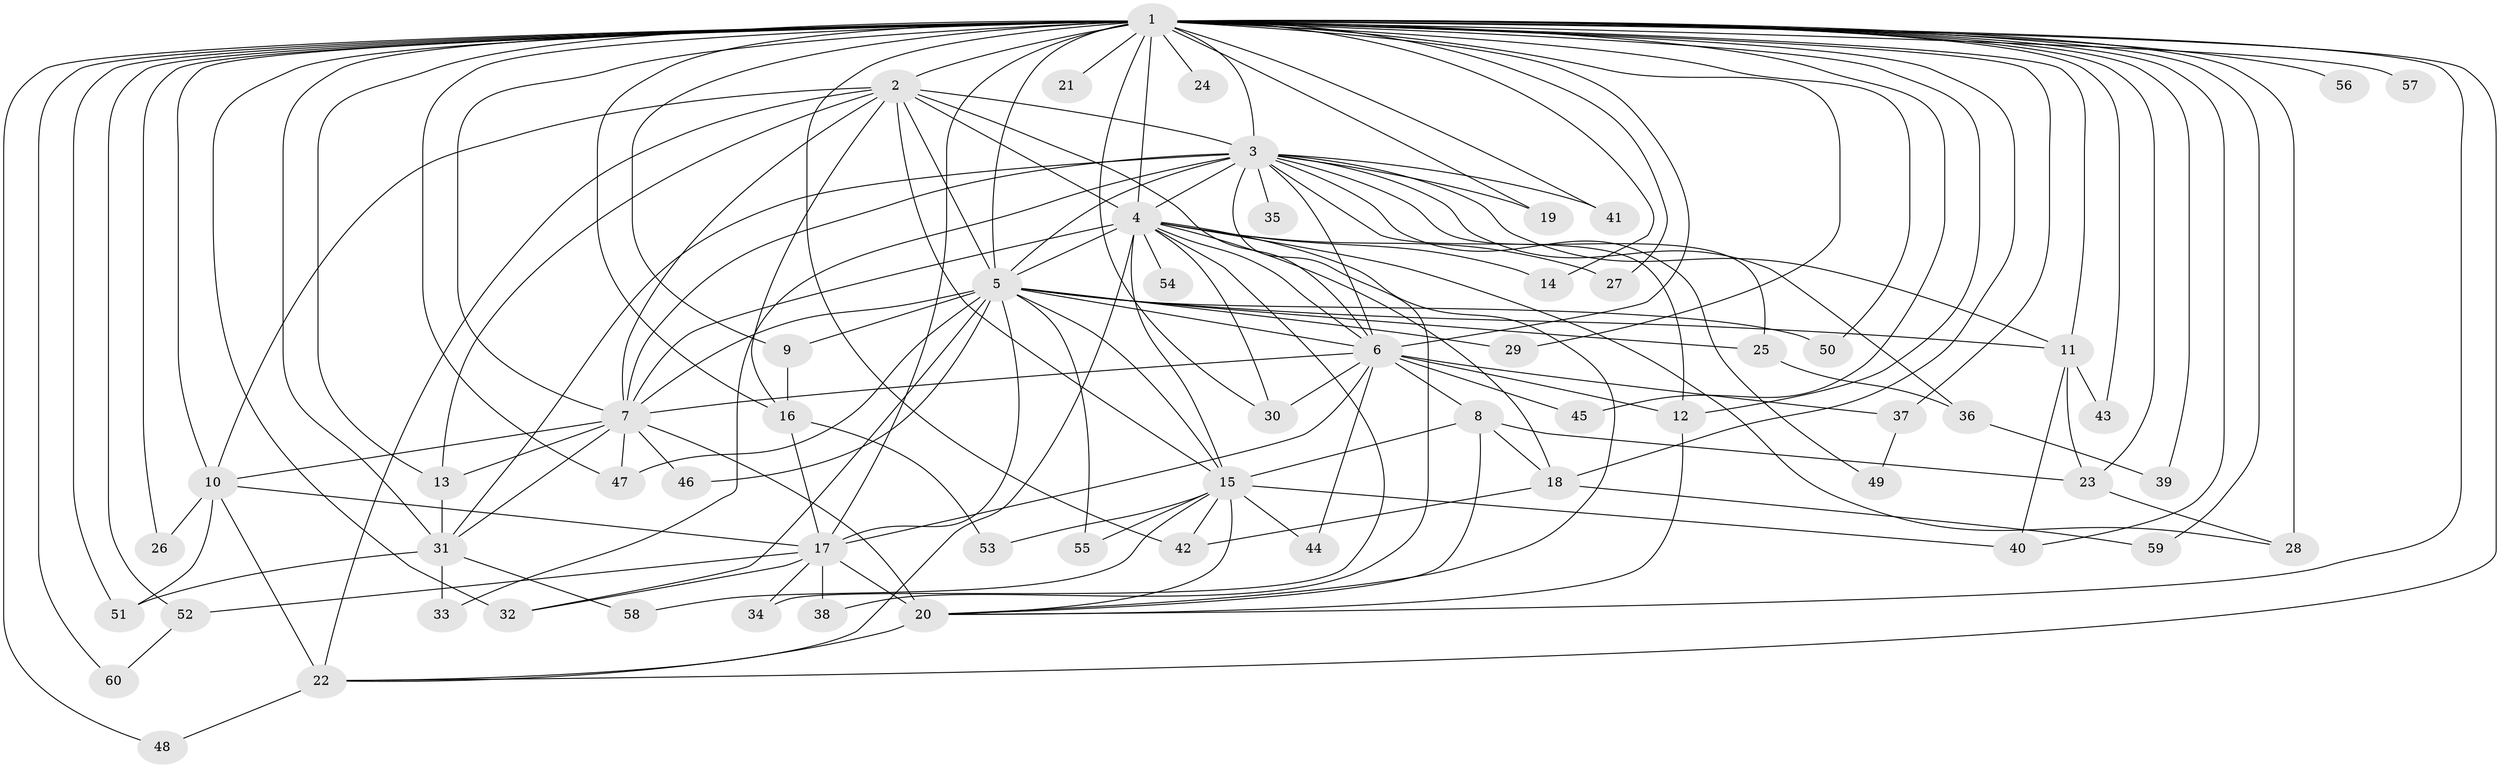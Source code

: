 // original degree distribution, {20: 0.013422818791946308, 28: 0.006711409395973154, 26: 0.013422818791946308, 25: 0.006711409395973154, 22: 0.006711409395973154, 24: 0.006711409395973154, 54: 0.006711409395973154, 16: 0.006711409395973154, 2: 0.5369127516778524, 4: 0.087248322147651, 6: 0.020134228187919462, 5: 0.006711409395973154, 3: 0.2483221476510067, 9: 0.006711409395973154, 8: 0.013422818791946308, 7: 0.013422818791946308}
// Generated by graph-tools (version 1.1) at 2025/49/03/04/25 22:49:31]
// undirected, 60 vertices, 149 edges
graph export_dot {
  node [color=gray90,style=filled];
  1;
  2;
  3;
  4;
  5;
  6;
  7;
  8;
  9;
  10;
  11;
  12;
  13;
  14;
  15;
  16;
  17;
  18;
  19;
  20;
  21;
  22;
  23;
  24;
  25;
  26;
  27;
  28;
  29;
  30;
  31;
  32;
  33;
  34;
  35;
  36;
  37;
  38;
  39;
  40;
  41;
  42;
  43;
  44;
  45;
  46;
  47;
  48;
  49;
  50;
  51;
  52;
  53;
  54;
  55;
  56;
  57;
  58;
  59;
  60;
  1 -- 2 [weight=4.0];
  1 -- 3 [weight=7.0];
  1 -- 4 [weight=5.0];
  1 -- 5 [weight=8.0];
  1 -- 6 [weight=8.0];
  1 -- 7 [weight=7.0];
  1 -- 9 [weight=3.0];
  1 -- 10 [weight=1.0];
  1 -- 11 [weight=1.0];
  1 -- 12 [weight=2.0];
  1 -- 13 [weight=1.0];
  1 -- 14 [weight=1.0];
  1 -- 16 [weight=3.0];
  1 -- 17 [weight=3.0];
  1 -- 18 [weight=2.0];
  1 -- 19 [weight=1.0];
  1 -- 20 [weight=2.0];
  1 -- 21 [weight=2.0];
  1 -- 22 [weight=1.0];
  1 -- 23 [weight=1.0];
  1 -- 24 [weight=1.0];
  1 -- 26 [weight=1.0];
  1 -- 27 [weight=1.0];
  1 -- 28 [weight=3.0];
  1 -- 29 [weight=1.0];
  1 -- 30 [weight=1.0];
  1 -- 31 [weight=2.0];
  1 -- 32 [weight=3.0];
  1 -- 37 [weight=1.0];
  1 -- 39 [weight=1.0];
  1 -- 40 [weight=1.0];
  1 -- 41 [weight=1.0];
  1 -- 42 [weight=1.0];
  1 -- 43 [weight=1.0];
  1 -- 45 [weight=1.0];
  1 -- 47 [weight=1.0];
  1 -- 48 [weight=1.0];
  1 -- 50 [weight=1.0];
  1 -- 51 [weight=1.0];
  1 -- 52 [weight=1.0];
  1 -- 56 [weight=2.0];
  1 -- 57 [weight=2.0];
  1 -- 59 [weight=1.0];
  1 -- 60 [weight=1.0];
  2 -- 3 [weight=1.0];
  2 -- 4 [weight=1.0];
  2 -- 5 [weight=2.0];
  2 -- 6 [weight=3.0];
  2 -- 7 [weight=1.0];
  2 -- 10 [weight=1.0];
  2 -- 13 [weight=1.0];
  2 -- 15 [weight=1.0];
  2 -- 16 [weight=1.0];
  2 -- 22 [weight=4.0];
  3 -- 4 [weight=2.0];
  3 -- 5 [weight=2.0];
  3 -- 6 [weight=1.0];
  3 -- 7 [weight=1.0];
  3 -- 11 [weight=2.0];
  3 -- 12 [weight=1.0];
  3 -- 19 [weight=1.0];
  3 -- 25 [weight=1.0];
  3 -- 31 [weight=1.0];
  3 -- 33 [weight=1.0];
  3 -- 35 [weight=1.0];
  3 -- 36 [weight=1.0];
  3 -- 38 [weight=1.0];
  3 -- 41 [weight=1.0];
  3 -- 49 [weight=1.0];
  4 -- 5 [weight=3.0];
  4 -- 6 [weight=1.0];
  4 -- 7 [weight=1.0];
  4 -- 14 [weight=1.0];
  4 -- 15 [weight=1.0];
  4 -- 18 [weight=1.0];
  4 -- 20 [weight=1.0];
  4 -- 22 [weight=2.0];
  4 -- 27 [weight=1.0];
  4 -- 28 [weight=1.0];
  4 -- 30 [weight=1.0];
  4 -- 34 [weight=1.0];
  4 -- 54 [weight=1.0];
  5 -- 6 [weight=3.0];
  5 -- 7 [weight=3.0];
  5 -- 9 [weight=1.0];
  5 -- 11 [weight=1.0];
  5 -- 15 [weight=1.0];
  5 -- 17 [weight=1.0];
  5 -- 25 [weight=1.0];
  5 -- 29 [weight=2.0];
  5 -- 32 [weight=1.0];
  5 -- 46 [weight=2.0];
  5 -- 47 [weight=1.0];
  5 -- 50 [weight=1.0];
  5 -- 55 [weight=1.0];
  6 -- 7 [weight=1.0];
  6 -- 8 [weight=1.0];
  6 -- 12 [weight=1.0];
  6 -- 17 [weight=1.0];
  6 -- 30 [weight=1.0];
  6 -- 37 [weight=1.0];
  6 -- 44 [weight=1.0];
  6 -- 45 [weight=1.0];
  7 -- 10 [weight=1.0];
  7 -- 13 [weight=1.0];
  7 -- 20 [weight=7.0];
  7 -- 31 [weight=1.0];
  7 -- 46 [weight=1.0];
  7 -- 47 [weight=1.0];
  8 -- 15 [weight=1.0];
  8 -- 18 [weight=1.0];
  8 -- 20 [weight=1.0];
  8 -- 23 [weight=1.0];
  9 -- 16 [weight=1.0];
  10 -- 17 [weight=1.0];
  10 -- 22 [weight=1.0];
  10 -- 26 [weight=1.0];
  10 -- 51 [weight=1.0];
  11 -- 23 [weight=1.0];
  11 -- 40 [weight=1.0];
  11 -- 43 [weight=1.0];
  12 -- 20 [weight=1.0];
  13 -- 31 [weight=1.0];
  15 -- 20 [weight=1.0];
  15 -- 40 [weight=1.0];
  15 -- 42 [weight=1.0];
  15 -- 44 [weight=1.0];
  15 -- 53 [weight=1.0];
  15 -- 55 [weight=1.0];
  15 -- 58 [weight=1.0];
  16 -- 17 [weight=1.0];
  16 -- 53 [weight=1.0];
  17 -- 20 [weight=1.0];
  17 -- 32 [weight=1.0];
  17 -- 34 [weight=1.0];
  17 -- 38 [weight=1.0];
  17 -- 52 [weight=1.0];
  18 -- 42 [weight=1.0];
  18 -- 59 [weight=1.0];
  20 -- 22 [weight=1.0];
  22 -- 48 [weight=1.0];
  23 -- 28 [weight=1.0];
  25 -- 36 [weight=1.0];
  31 -- 33 [weight=1.0];
  31 -- 51 [weight=1.0];
  31 -- 58 [weight=1.0];
  36 -- 39 [weight=1.0];
  37 -- 49 [weight=1.0];
  52 -- 60 [weight=1.0];
}
